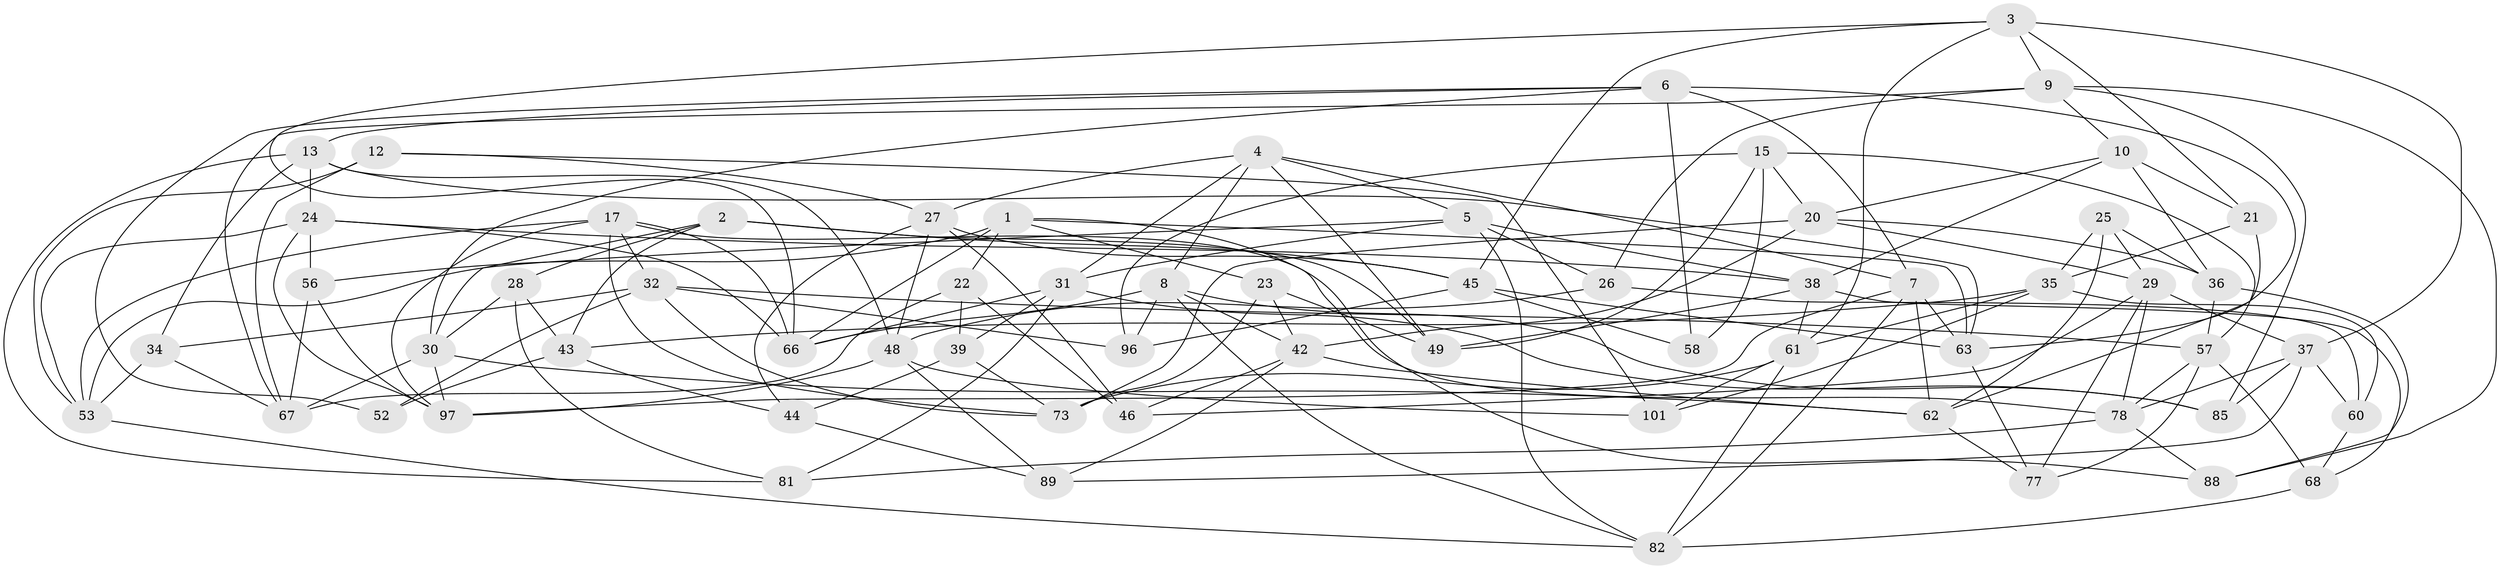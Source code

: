 // Generated by graph-tools (version 1.1) at 2025/24/03/03/25 07:24:30]
// undirected, 63 vertices, 162 edges
graph export_dot {
graph [start="1"]
  node [color=gray90,style=filled];
  1 [super="+75"];
  2 [super="+11"];
  3 [super="+91"];
  4 [super="+19"];
  5 [super="+55"];
  6 [super="+59"];
  7 [super="+14"];
  8 [super="+47"];
  9 [super="+18"];
  10 [super="+41"];
  12;
  13 [super="+16"];
  15 [super="+71"];
  17 [super="+103"];
  20 [super="+64"];
  21;
  22;
  23;
  24 [super="+33"];
  25;
  26;
  27 [super="+51"];
  28;
  29 [super="+65"];
  30 [super="+86"];
  31 [super="+83"];
  32 [super="+40"];
  34;
  35 [super="+50"];
  36 [super="+99"];
  37 [super="+74"];
  38 [super="+72"];
  39;
  42 [super="+102"];
  43 [super="+70"];
  44;
  45 [super="+54"];
  46;
  48 [super="+76"];
  49 [super="+79"];
  52;
  53 [super="+84"];
  56;
  57 [super="+100"];
  58;
  60;
  61 [super="+80"];
  62 [super="+93"];
  63 [super="+69"];
  66 [super="+87"];
  67 [super="+90"];
  68;
  73 [super="+95"];
  77;
  78 [super="+92"];
  81;
  82 [super="+94"];
  85;
  88;
  89;
  96;
  97 [super="+98"];
  101;
  1 -- 88;
  1 -- 66;
  1 -- 56;
  1 -- 22;
  1 -- 23;
  1 -- 63;
  2 -- 30;
  2 -- 28;
  2 -- 45;
  2 -- 49 [weight=2];
  2 -- 43;
  3 -- 21;
  3 -- 45;
  3 -- 61;
  3 -- 9;
  3 -- 37;
  3 -- 66;
  4 -- 31;
  4 -- 27;
  4 -- 8;
  4 -- 5;
  4 -- 7;
  4 -- 49;
  5 -- 38;
  5 -- 53;
  5 -- 26;
  5 -- 82;
  5 -- 31;
  6 -- 7;
  6 -- 52;
  6 -- 13;
  6 -- 58;
  6 -- 63;
  6 -- 30;
  7 -- 82;
  7 -- 97;
  7 -- 63;
  7 -- 62;
  8 -- 85;
  8 -- 42;
  8 -- 96;
  8 -- 82;
  8 -- 66;
  9 -- 85;
  9 -- 67;
  9 -- 88;
  9 -- 10;
  9 -- 26;
  10 -- 38;
  10 -- 36 [weight=2];
  10 -- 20;
  10 -- 21;
  12 -- 101;
  12 -- 53;
  12 -- 67;
  12 -- 27;
  13 -- 34;
  13 -- 24;
  13 -- 48;
  13 -- 81;
  13 -- 63;
  15 -- 58 [weight=2];
  15 -- 57;
  15 -- 49;
  15 -- 96;
  15 -- 20;
  17 -- 73;
  17 -- 78;
  17 -- 32;
  17 -- 53;
  17 -- 97;
  17 -- 66;
  20 -- 36;
  20 -- 29;
  20 -- 73;
  20 -- 42;
  21 -- 35;
  21 -- 62;
  22 -- 46;
  22 -- 39;
  22 -- 67;
  23 -- 49;
  23 -- 73;
  23 -- 42;
  24 -- 56;
  24 -- 97;
  24 -- 66;
  24 -- 38;
  24 -- 53;
  25 -- 36;
  25 -- 29;
  25 -- 62;
  25 -- 35;
  26 -- 60;
  26 -- 48;
  27 -- 48;
  27 -- 46;
  27 -- 45;
  27 -- 44;
  28 -- 81;
  28 -- 43;
  28 -- 30;
  29 -- 78;
  29 -- 77;
  29 -- 46;
  29 -- 37;
  30 -- 62;
  30 -- 97;
  30 -- 67;
  31 -- 66;
  31 -- 81;
  31 -- 85;
  31 -- 39;
  32 -- 96;
  32 -- 52;
  32 -- 73;
  32 -- 34;
  32 -- 57;
  34 -- 67;
  34 -- 53;
  35 -- 101;
  35 -- 61;
  35 -- 60;
  35 -- 43;
  36 -- 88;
  36 -- 57;
  37 -- 85;
  37 -- 89;
  37 -- 60;
  37 -- 78;
  38 -- 68;
  38 -- 49;
  38 -- 61;
  39 -- 44;
  39 -- 73;
  42 -- 46;
  42 -- 89;
  42 -- 62;
  43 -- 52 [weight=2];
  43 -- 44;
  44 -- 89;
  45 -- 63;
  45 -- 58;
  45 -- 96;
  48 -- 101;
  48 -- 89;
  48 -- 97;
  53 -- 82;
  56 -- 67;
  56 -- 97;
  57 -- 77;
  57 -- 68;
  57 -- 78;
  60 -- 68;
  61 -- 73;
  61 -- 101;
  61 -- 82;
  62 -- 77;
  63 -- 77;
  68 -- 82;
  78 -- 88;
  78 -- 81;
}
